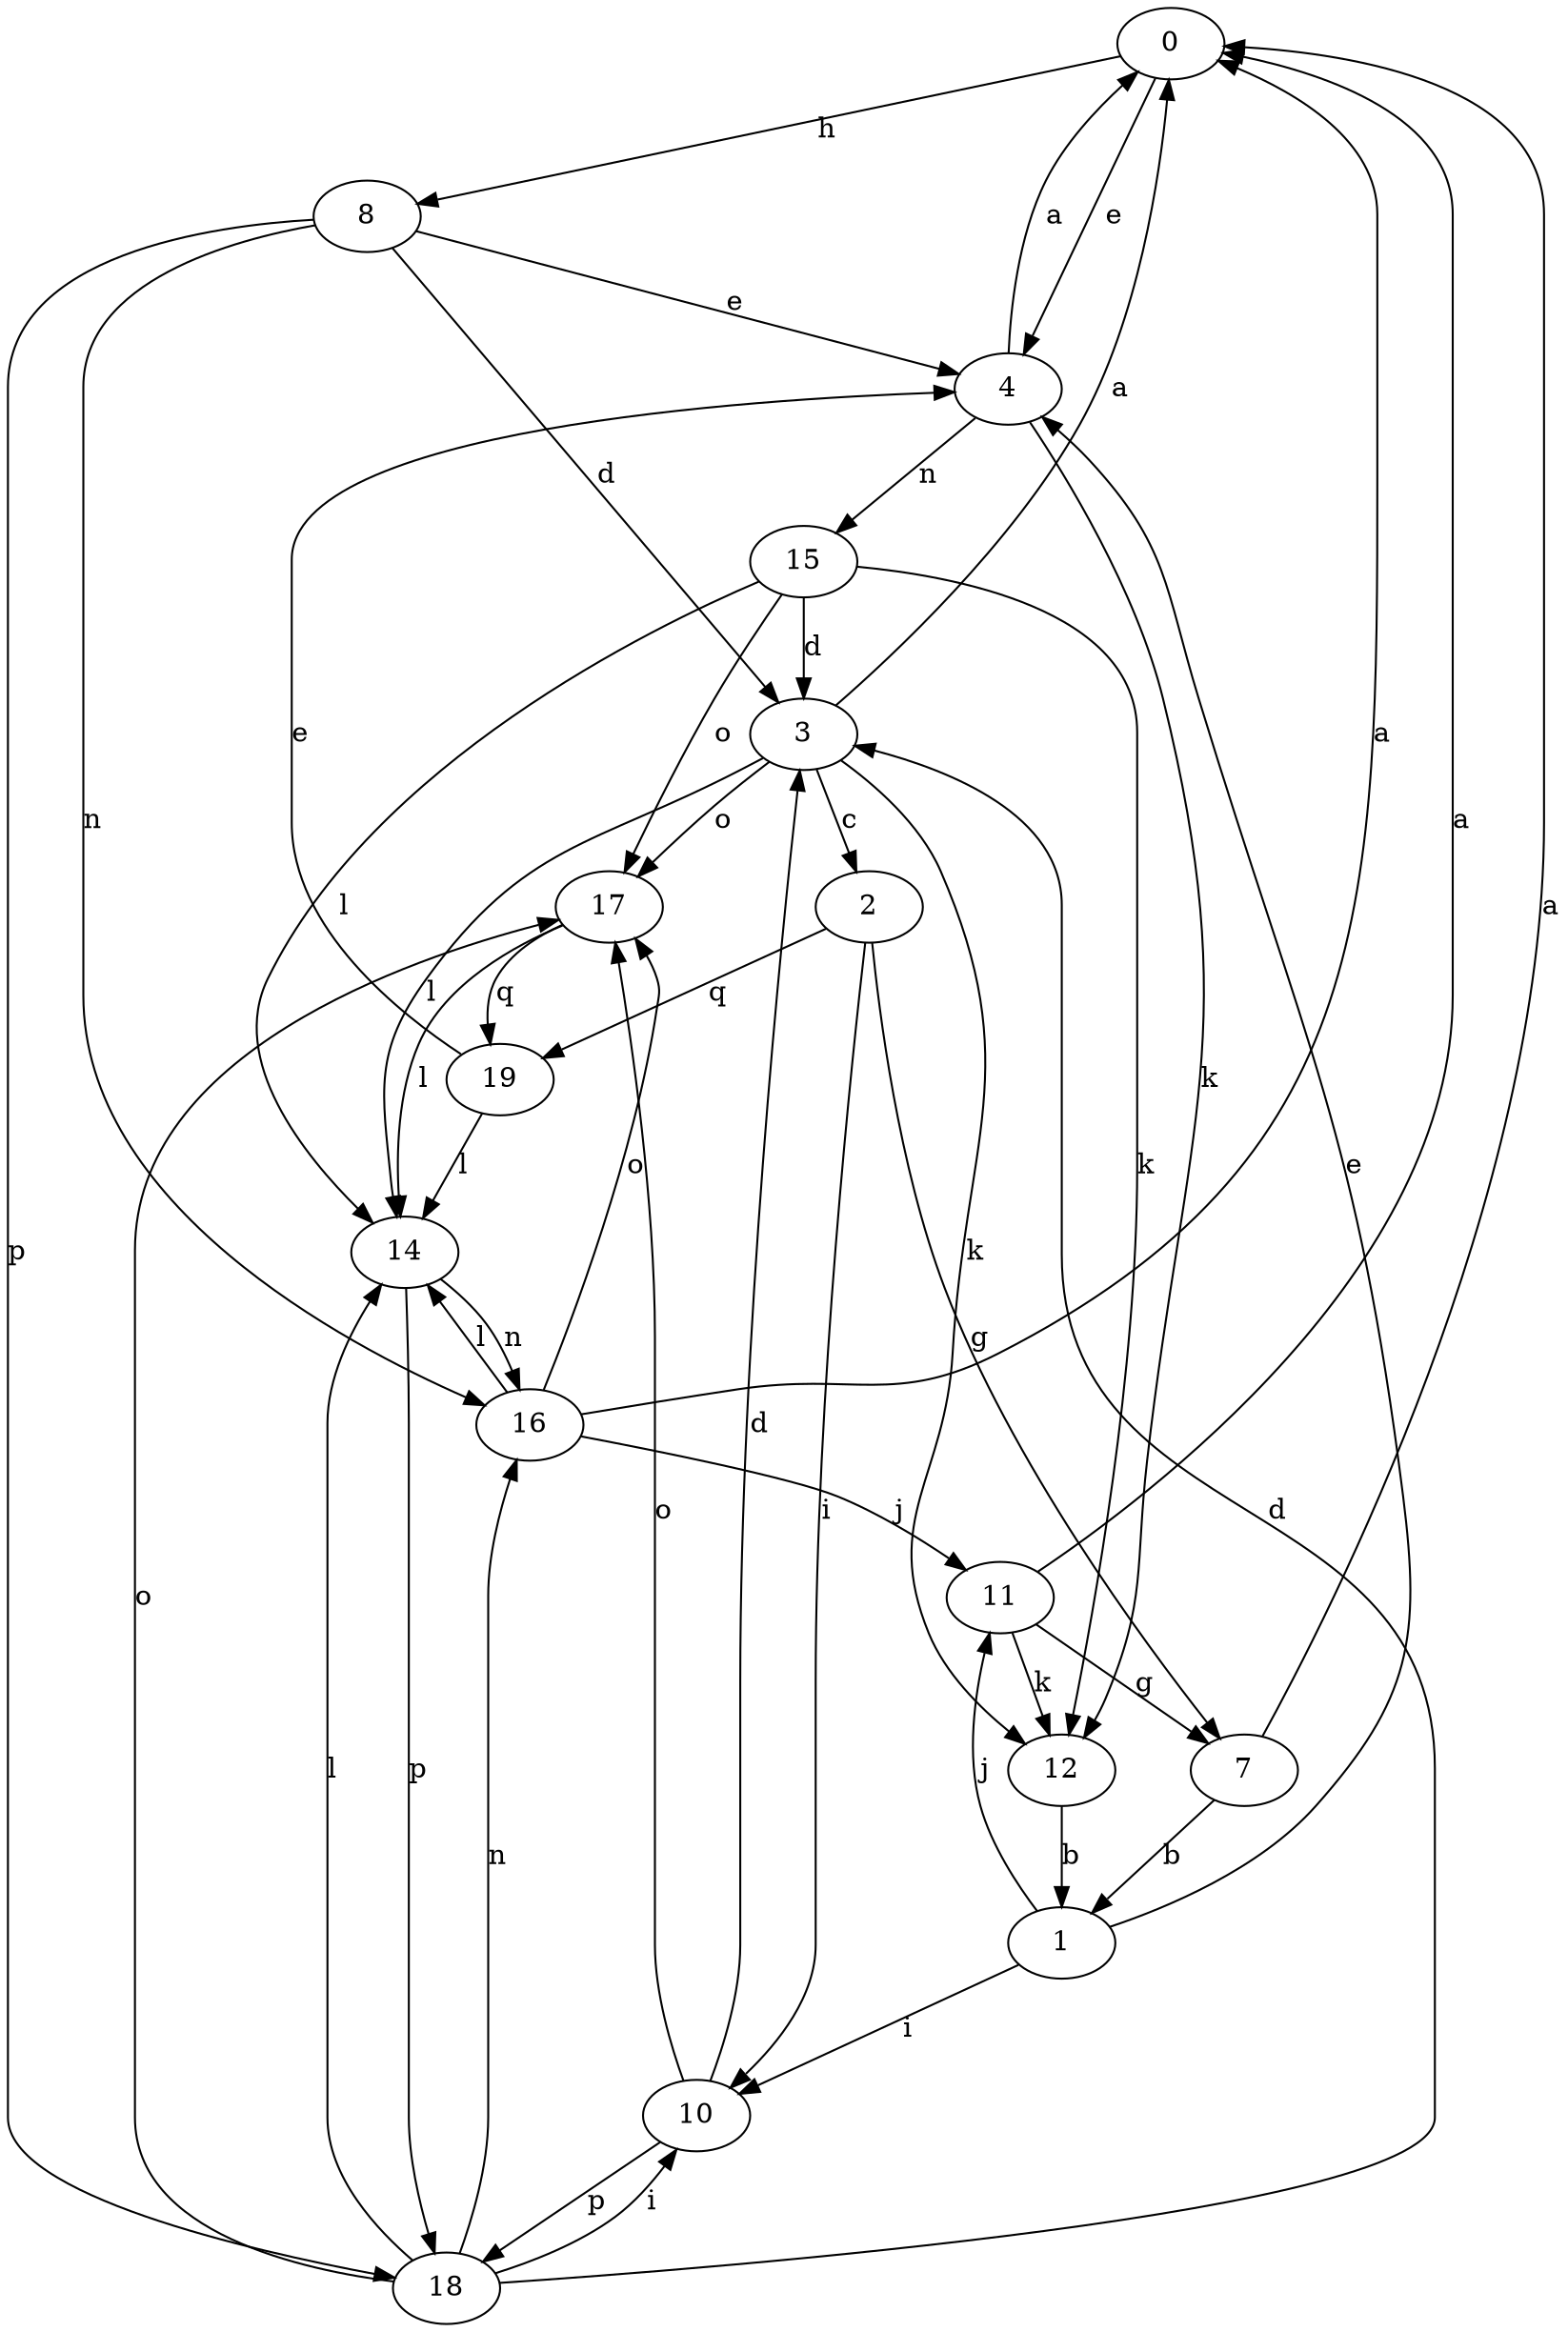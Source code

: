 strict digraph  {
0;
1;
2;
3;
4;
7;
8;
10;
11;
12;
14;
15;
16;
17;
18;
19;
0 -> 4  [label=e];
0 -> 8  [label=h];
1 -> 4  [label=e];
1 -> 10  [label=i];
1 -> 11  [label=j];
2 -> 7  [label=g];
2 -> 10  [label=i];
2 -> 19  [label=q];
3 -> 0  [label=a];
3 -> 2  [label=c];
3 -> 12  [label=k];
3 -> 14  [label=l];
3 -> 17  [label=o];
4 -> 0  [label=a];
4 -> 12  [label=k];
4 -> 15  [label=n];
7 -> 0  [label=a];
7 -> 1  [label=b];
8 -> 3  [label=d];
8 -> 4  [label=e];
8 -> 16  [label=n];
8 -> 18  [label=p];
10 -> 3  [label=d];
10 -> 17  [label=o];
10 -> 18  [label=p];
11 -> 0  [label=a];
11 -> 7  [label=g];
11 -> 12  [label=k];
12 -> 1  [label=b];
14 -> 16  [label=n];
14 -> 18  [label=p];
15 -> 3  [label=d];
15 -> 12  [label=k];
15 -> 14  [label=l];
15 -> 17  [label=o];
16 -> 0  [label=a];
16 -> 11  [label=j];
16 -> 14  [label=l];
16 -> 17  [label=o];
17 -> 14  [label=l];
17 -> 19  [label=q];
18 -> 3  [label=d];
18 -> 10  [label=i];
18 -> 14  [label=l];
18 -> 16  [label=n];
18 -> 17  [label=o];
19 -> 4  [label=e];
19 -> 14  [label=l];
}
